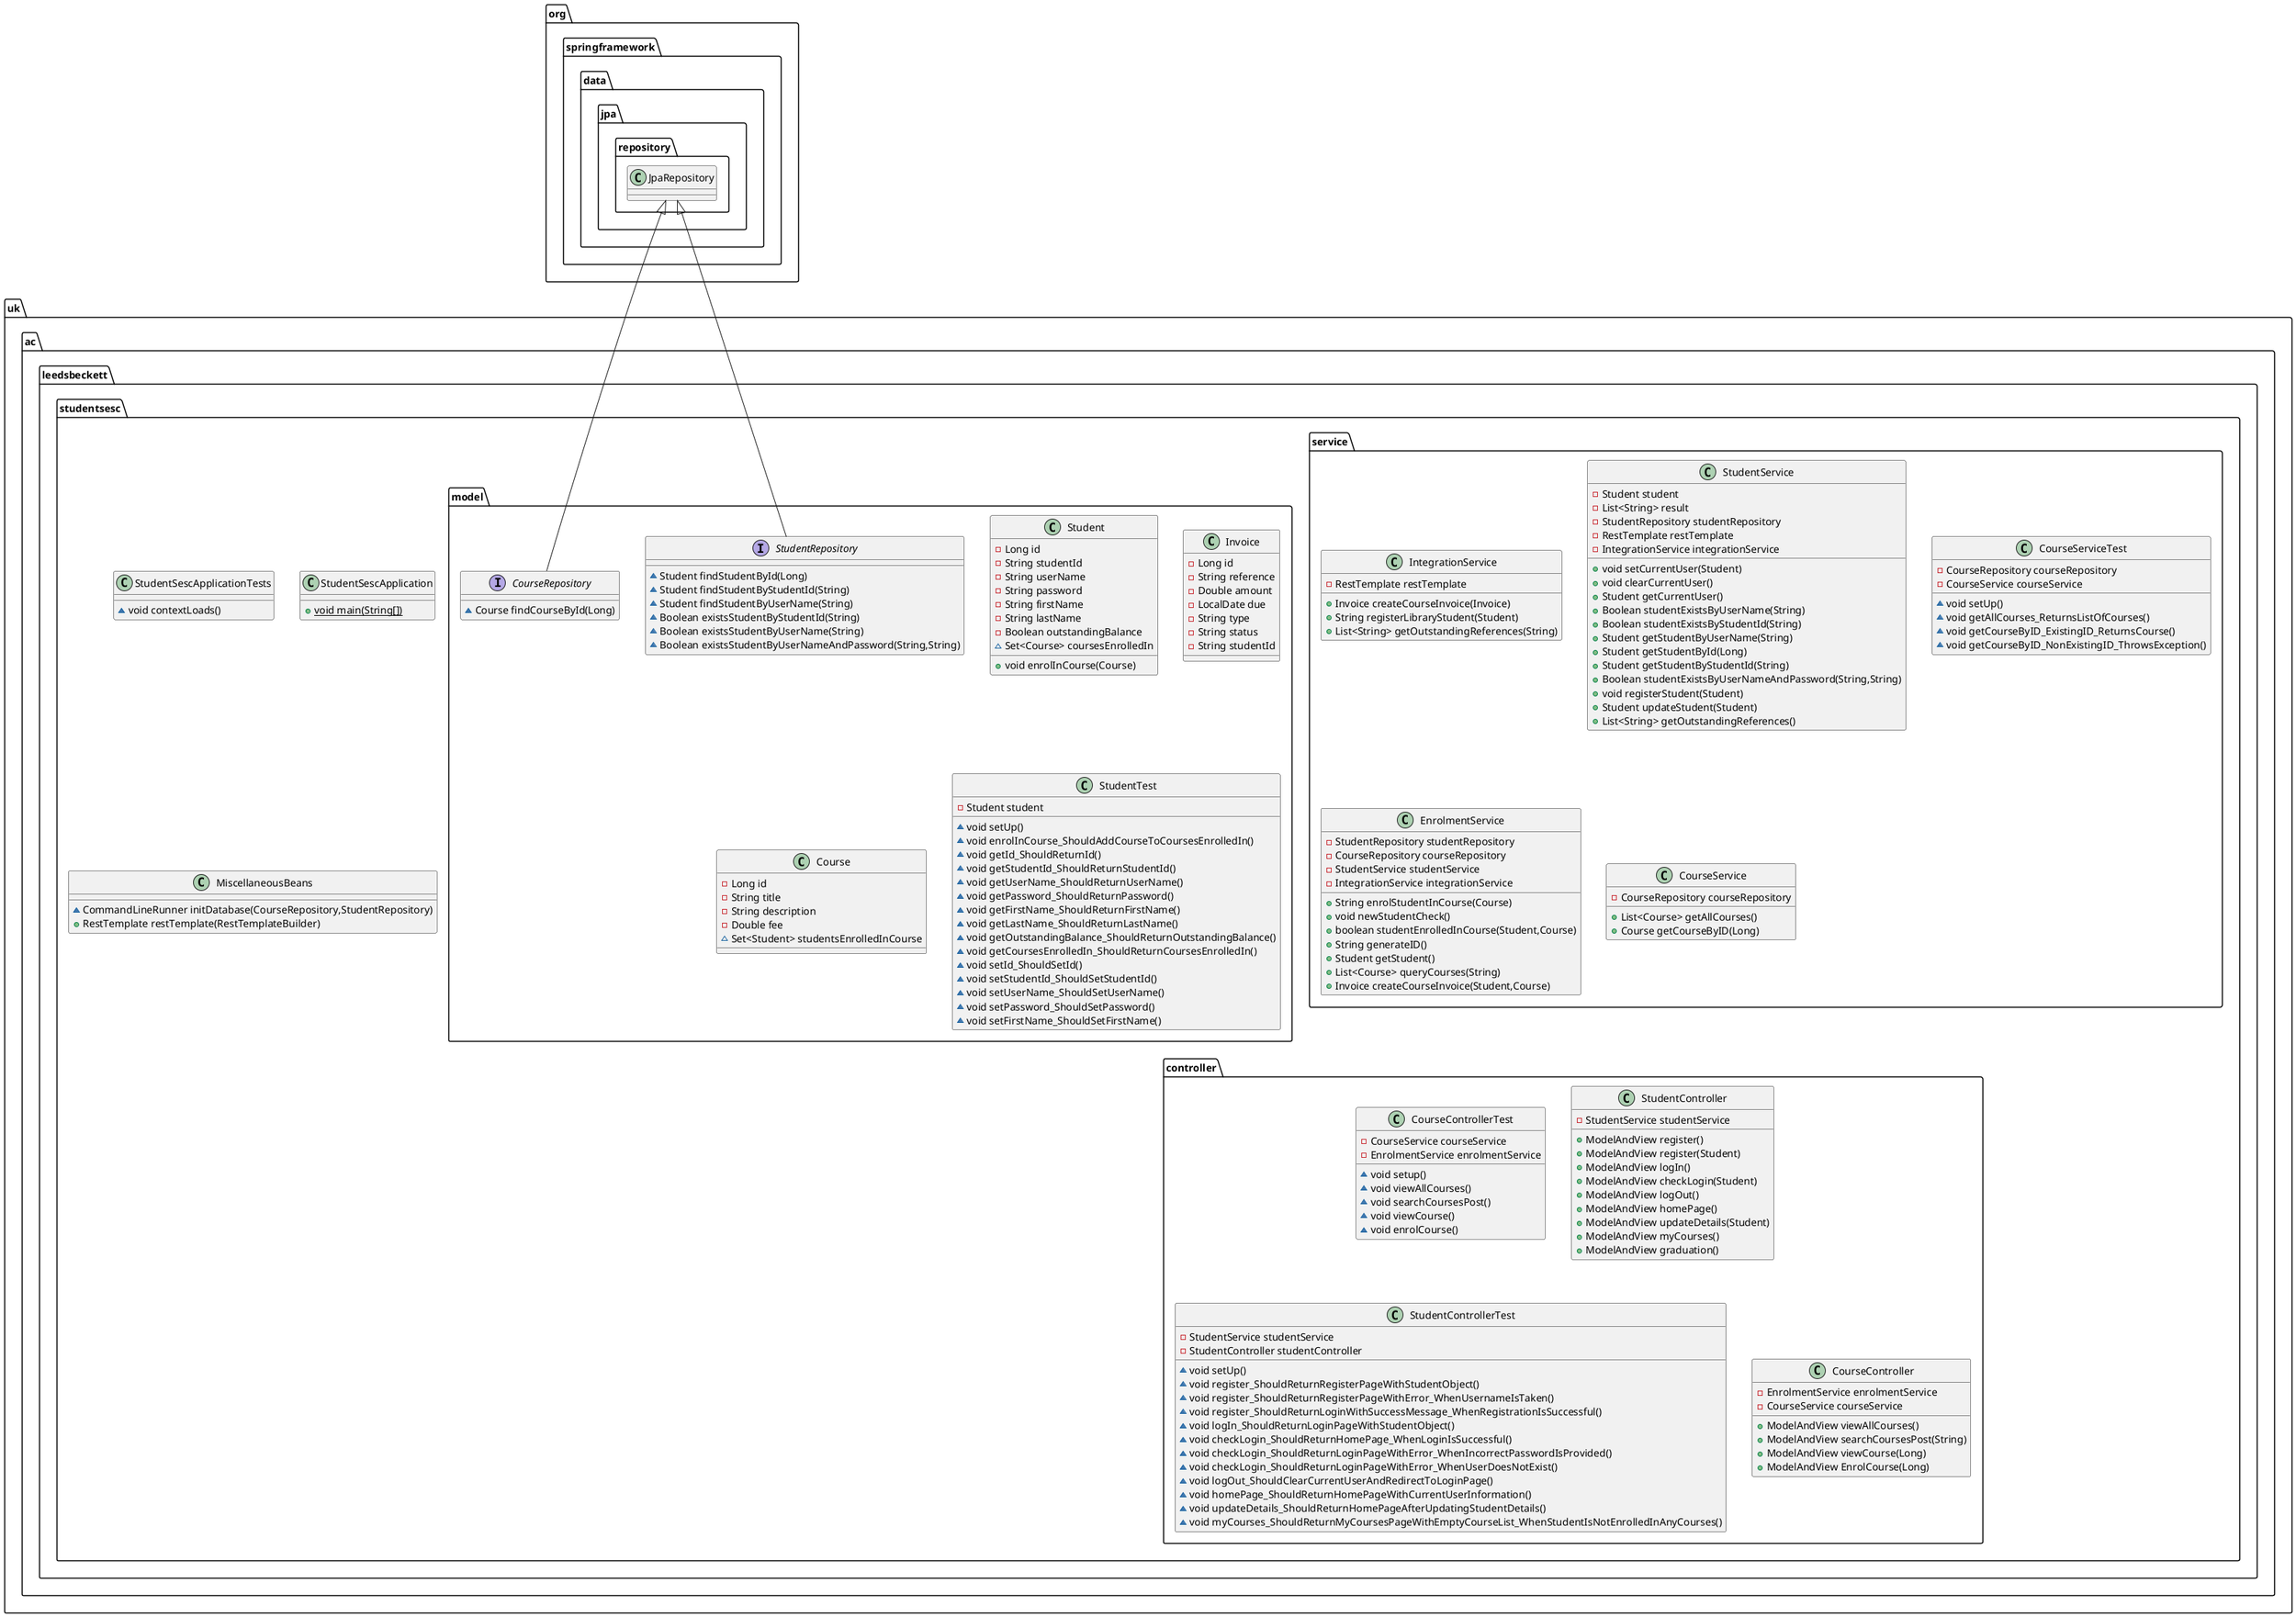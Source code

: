 @startuml
class uk.ac.leedsbeckett.studentsesc.service.IntegrationService {
- RestTemplate restTemplate
+ Invoice createCourseInvoice(Invoice)
+ String registerLibraryStudent(Student)
+ List<String> getOutstandingReferences(String)
}
interface uk.ac.leedsbeckett.studentsesc.model.StudentRepository {
~ Student findStudentById(Long)
~ Student findStudentByStudentId(String)
~ Student findStudentByUserName(String)
~ Boolean existsStudentByStudentId(String)
~ Boolean existsStudentByUserName(String)
~ Boolean existsStudentByUserNameAndPassword(String,String)
}
class uk.ac.leedsbeckett.studentsesc.model.Student {
- Long id
- String studentId
- String userName
- String password
- String firstName
- String lastName
- Boolean outstandingBalance
~ Set<Course> coursesEnrolledIn
+ void enrolInCourse(Course)
}
class uk.ac.leedsbeckett.studentsesc.StudentSescApplicationTests {
~ void contextLoads()
}
class uk.ac.leedsbeckett.studentsesc.controller.CourseControllerTest {
- CourseService courseService
- EnrolmentService enrolmentService
~ void setup()
~ void viewAllCourses()
~ void searchCoursesPost()
~ void viewCourse()
~ void enrolCourse()
}
class uk.ac.leedsbeckett.studentsesc.service.StudentService {
- Student student
- List<String> result
- StudentRepository studentRepository
- RestTemplate restTemplate
- IntegrationService integrationService
+ void setCurrentUser(Student)
+ void clearCurrentUser()
+ Student getCurrentUser()
+ Boolean studentExistsByUserName(String)
+ Boolean studentExistsByStudentId(String)
+ Student getStudentByUserName(String)
+ Student getStudentById(Long)
+ Student getStudentByStudentId(String)
+ Boolean studentExistsByUserNameAndPassword(String,String)
+ void registerStudent(Student)
+ Student updateStudent(Student)
+ List<String> getOutstandingReferences()
}
class uk.ac.leedsbeckett.studentsesc.model.Invoice {
- Long id
- String reference
- Double amount
- LocalDate due
- String type
- String status
- String studentId
}
class uk.ac.leedsbeckett.studentsesc.controller.StudentController {
- StudentService studentService
+ ModelAndView register()
+ ModelAndView register(Student)
+ ModelAndView logIn()
+ ModelAndView checkLogin(Student)
+ ModelAndView logOut()
+ ModelAndView homePage()
+ ModelAndView updateDetails(Student)
+ ModelAndView myCourses()
+ ModelAndView graduation()
}
class uk.ac.leedsbeckett.studentsesc.StudentSescApplication {
+ {static} void main(String[])
}
interface uk.ac.leedsbeckett.studentsesc.model.CourseRepository {
~ Course findCourseById(Long)
}
class uk.ac.leedsbeckett.studentsesc.service.CourseServiceTest {
- CourseRepository courseRepository
- CourseService courseService
~ void setUp()
~ void getAllCourses_ReturnsListOfCourses()
~ void getCourseByID_ExistingID_ReturnsCourse()
~ void getCourseByID_NonExistingID_ThrowsException()
}
class uk.ac.leedsbeckett.studentsesc.MiscellaneousBeans {
~ CommandLineRunner initDatabase(CourseRepository,StudentRepository)
+ RestTemplate restTemplate(RestTemplateBuilder)
}
class uk.ac.leedsbeckett.studentsesc.controller.StudentControllerTest {
- StudentService studentService
- StudentController studentController
~ void setUp()
~ void register_ShouldReturnRegisterPageWithStudentObject()
~ void register_ShouldReturnRegisterPageWithError_WhenUsernameIsTaken()
~ void register_ShouldReturnLoginWithSuccessMessage_WhenRegistrationIsSuccessful()
~ void logIn_ShouldReturnLoginPageWithStudentObject()
~ void checkLogin_ShouldReturnHomePage_WhenLoginIsSuccessful()
~ void checkLogin_ShouldReturnLoginPageWithError_WhenIncorrectPasswordIsProvided()
~ void checkLogin_ShouldReturnLoginPageWithError_WhenUserDoesNotExist()
~ void logOut_ShouldClearCurrentUserAndRedirectToLoginPage()
~ void homePage_ShouldReturnHomePageWithCurrentUserInformation()
~ void updateDetails_ShouldReturnHomePageAfterUpdatingStudentDetails()
~ void myCourses_ShouldReturnMyCoursesPageWithEmptyCourseList_WhenStudentIsNotEnrolledInAnyCourses()
}
class uk.ac.leedsbeckett.studentsesc.model.Course {
- Long id
- String title
- String description
- Double fee
~ Set<Student> studentsEnrolledInCourse
}
class uk.ac.leedsbeckett.studentsesc.service.EnrolmentService {
- StudentRepository studentRepository
- CourseRepository courseRepository
- StudentService studentService
- IntegrationService integrationService
+ String enrolStudentInCourse(Course)
+ void newStudentCheck()
+ boolean studentEnrolledInCourse(Student,Course)
+ String generateID()
+ Student getStudent()
+ List<Course> queryCourses(String)
+ Invoice createCourseInvoice(Student,Course)
}
class uk.ac.leedsbeckett.studentsesc.controller.CourseController {
- EnrolmentService enrolmentService
- CourseService courseService
+ ModelAndView viewAllCourses()
+ ModelAndView searchCoursesPost(String)
+ ModelAndView viewCourse(Long)
+ ModelAndView EnrolCourse(Long)
}
class uk.ac.leedsbeckett.studentsesc.model.StudentTest {
- Student student
~ void setUp()
~ void enrolInCourse_ShouldAddCourseToCoursesEnrolledIn()
~ void getId_ShouldReturnId()
~ void getStudentId_ShouldReturnStudentId()
~ void getUserName_ShouldReturnUserName()
~ void getPassword_ShouldReturnPassword()
~ void getFirstName_ShouldReturnFirstName()
~ void getLastName_ShouldReturnLastName()
~ void getOutstandingBalance_ShouldReturnOutstandingBalance()
~ void getCoursesEnrolledIn_ShouldReturnCoursesEnrolledIn()
~ void setId_ShouldSetId()
~ void setStudentId_ShouldSetStudentId()
~ void setUserName_ShouldSetUserName()
~ void setPassword_ShouldSetPassword()
~ void setFirstName_ShouldSetFirstName()
}
class uk.ac.leedsbeckett.studentsesc.service.CourseService {
- CourseRepository courseRepository
+ List<Course> getAllCourses()
+ Course getCourseByID(Long)
}


org.springframework.data.jpa.repository.JpaRepository <|-- uk.ac.leedsbeckett.studentsesc.model.StudentRepository
org.springframework.data.jpa.repository.JpaRepository <|-- uk.ac.leedsbeckett.studentsesc.model.CourseRepository
@enduml
